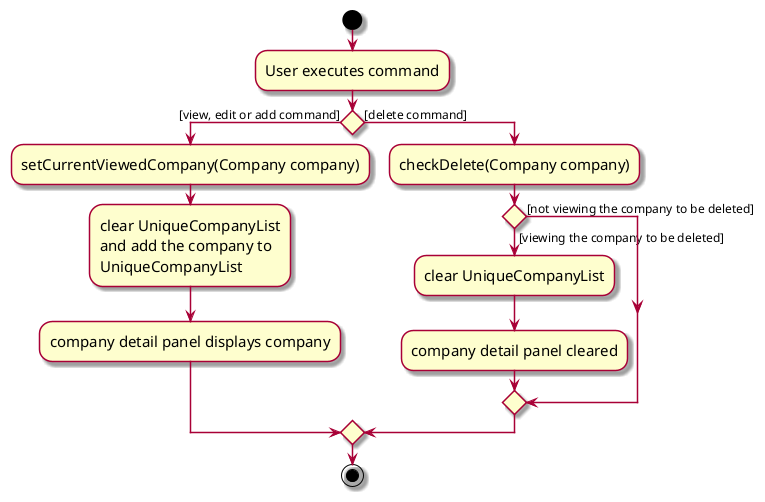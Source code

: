@startuml
skin rose
skinparam ActivityFontSize 15
skinparam ArrowFontSize 12
start
:User executes command;

'Since the beta syntax does not support placing the condition outside the
'diamond we place it as the true branch instead.

if () then ([view, edit or add command])
    :setCurrentViewedCompany(Company company);
    :clear UniqueCompanyList
    and add the company to
    UniqueCompanyList;
    :company detail panel displays company;
else ([delete command])
    :checkDelete(Company company);
    if () then ([viewing the company to be deleted])
        :clear UniqueCompanyList;
        :company detail panel cleared;
    else ([not viewing the company to be deleted])
    endif

endif
stop
@enduml
